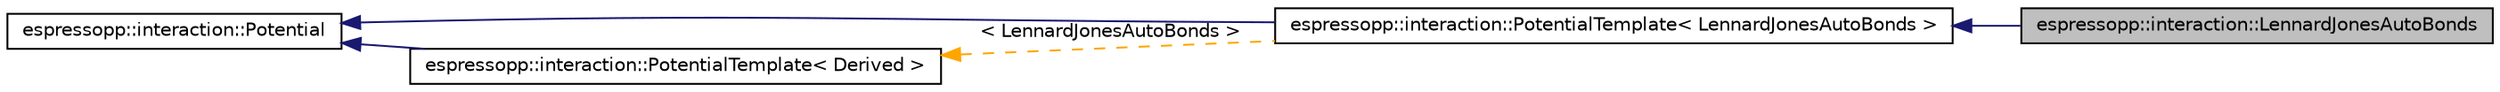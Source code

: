 digraph G
{
  edge [fontname="Helvetica",fontsize="10",labelfontname="Helvetica",labelfontsize="10"];
  node [fontname="Helvetica",fontsize="10",shape=record];
  rankdir="LR";
  Node1 [label="espressopp::interaction::LennardJonesAutoBonds",height=0.2,width=0.4,color="black", fillcolor="grey75", style="filled" fontcolor="black"];
  Node2 -> Node1 [dir="back",color="midnightblue",fontsize="10",style="solid",fontname="Helvetica"];
  Node2 [label="espressopp::interaction::PotentialTemplate\< LennardJonesAutoBonds \>",height=0.2,width=0.4,color="black", fillcolor="white", style="filled",URL="$classespressopp_1_1interaction_1_1PotentialTemplate.html"];
  Node3 -> Node2 [dir="back",color="midnightblue",fontsize="10",style="solid",fontname="Helvetica"];
  Node3 [label="espressopp::interaction::Potential",height=0.2,width=0.4,color="black", fillcolor="white", style="filled",URL="$classespressopp_1_1interaction_1_1Potential.html"];
  Node4 -> Node2 [dir="back",color="orange",fontsize="10",style="dashed",label=" \< LennardJonesAutoBonds \>" ,fontname="Helvetica"];
  Node4 [label="espressopp::interaction::PotentialTemplate\< Derived \>",height=0.2,width=0.4,color="black", fillcolor="white", style="filled",URL="$classespressopp_1_1interaction_1_1PotentialTemplate.html",tooltip="Provides a template for the simple implementation of a shifted, absolute distance dependent potential..."];
  Node3 -> Node4 [dir="back",color="midnightblue",fontsize="10",style="solid",fontname="Helvetica"];
}
